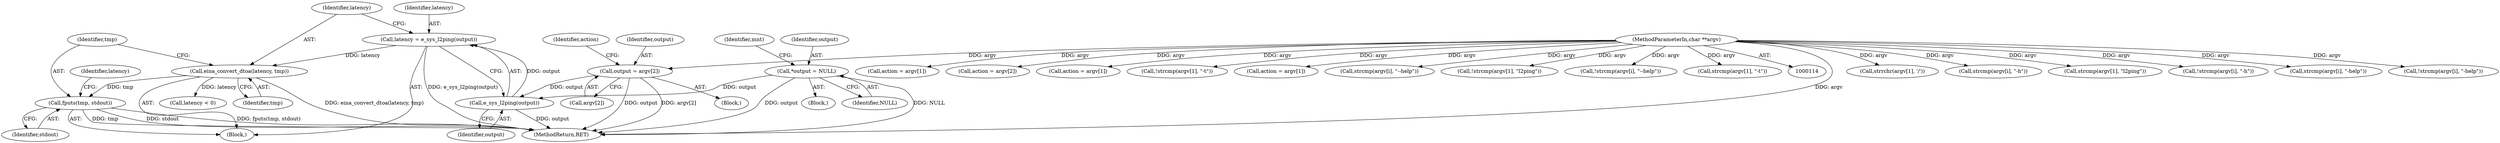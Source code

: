 digraph "0_enlightment_666df815cd86a50343859bce36c5cf968c5f38b0@API" {
"1000383" [label="(Call,fputs(tmp, stdout))"];
"1000380" [label="(Call,eina_convert_dtoa(latency, tmp))"];
"1000376" [label="(Call,latency = e_sys_l2ping(output))"];
"1000378" [label="(Call,e_sys_l2ping(output))"];
"1000216" [label="(Call,output = argv[2])"];
"1000116" [label="(MethodParameterIn,char **argv)"];
"1000130" [label="(Call,*output = NULL)"];
"1000384" [label="(Identifier,tmp)"];
"1000381" [label="(Identifier,latency)"];
"1000226" [label="(Call,strrchr(argv[1], '/'))"];
"1000154" [label="(Call,strcmp(argv[i], \"-h\"))"];
"1000373" [label="(Block,)"];
"1000117" [label="(Block,)"];
"1000205" [label="(Call,strcmp(argv[1], \"l2ping\"))"];
"1000153" [label="(Call,!strcmp(argv[i], \"-h\"))"];
"1000161" [label="(Call,strcmp(argv[i], \"-help\"))"];
"1000135" [label="(Identifier,mnt)"];
"1000216" [label="(Call,output = argv[2])"];
"1000160" [label="(Call,!strcmp(argv[i], \"-help\"))"];
"1000383" [label="(Call,fputs(tmp, stdout))"];
"1000377" [label="(Identifier,latency)"];
"1000131" [label="(Identifier,output)"];
"1000382" [label="(Identifier,tmp)"];
"1000378" [label="(Call,e_sys_l2ping(output))"];
"1000274" [label="(Call,action = argv[1])"];
"1000197" [label="(Call,action = argv[2])"];
"1000211" [label="(Call,action = argv[1])"];
"1000376" [label="(Call,latency = e_sys_l2ping(output))"];
"1000187" [label="(Call,!strcmp(argv[1], \"-t\"))"];
"1000263" [label="(Call,action = argv[1])"];
"1000730" [label="(MethodReturn,RET)"];
"1000132" [label="(Identifier,NULL)"];
"1000116" [label="(MethodParameterIn,char **argv)"];
"1000167" [label="(Call,strcmp(argv[i], \"--help\"))"];
"1000204" [label="(Call,!strcmp(argv[1], \"l2ping\"))"];
"1000285" [label="(Identifier,action)"];
"1000217" [label="(Identifier,output)"];
"1000388" [label="(Call,latency < 0)"];
"1000380" [label="(Call,eina_convert_dtoa(latency, tmp))"];
"1000130" [label="(Call,*output = NULL)"];
"1000389" [label="(Identifier,latency)"];
"1000166" [label="(Call,!strcmp(argv[i], \"--help\"))"];
"1000188" [label="(Call,strcmp(argv[1], \"-t\"))"];
"1000218" [label="(Call,argv[2])"];
"1000385" [label="(Identifier,stdout)"];
"1000379" [label="(Identifier,output)"];
"1000210" [label="(Block,)"];
"1000383" -> "1000373"  [label="AST: "];
"1000383" -> "1000385"  [label="CFG: "];
"1000384" -> "1000383"  [label="AST: "];
"1000385" -> "1000383"  [label="AST: "];
"1000389" -> "1000383"  [label="CFG: "];
"1000383" -> "1000730"  [label="DDG: fputs(tmp, stdout)"];
"1000383" -> "1000730"  [label="DDG: tmp"];
"1000383" -> "1000730"  [label="DDG: stdout"];
"1000380" -> "1000383"  [label="DDG: tmp"];
"1000380" -> "1000373"  [label="AST: "];
"1000380" -> "1000382"  [label="CFG: "];
"1000381" -> "1000380"  [label="AST: "];
"1000382" -> "1000380"  [label="AST: "];
"1000384" -> "1000380"  [label="CFG: "];
"1000380" -> "1000730"  [label="DDG: eina_convert_dtoa(latency, tmp)"];
"1000376" -> "1000380"  [label="DDG: latency"];
"1000380" -> "1000388"  [label="DDG: latency"];
"1000376" -> "1000373"  [label="AST: "];
"1000376" -> "1000378"  [label="CFG: "];
"1000377" -> "1000376"  [label="AST: "];
"1000378" -> "1000376"  [label="AST: "];
"1000381" -> "1000376"  [label="CFG: "];
"1000376" -> "1000730"  [label="DDG: e_sys_l2ping(output)"];
"1000378" -> "1000376"  [label="DDG: output"];
"1000378" -> "1000379"  [label="CFG: "];
"1000379" -> "1000378"  [label="AST: "];
"1000378" -> "1000730"  [label="DDG: output"];
"1000216" -> "1000378"  [label="DDG: output"];
"1000130" -> "1000378"  [label="DDG: output"];
"1000216" -> "1000210"  [label="AST: "];
"1000216" -> "1000218"  [label="CFG: "];
"1000217" -> "1000216"  [label="AST: "];
"1000218" -> "1000216"  [label="AST: "];
"1000285" -> "1000216"  [label="CFG: "];
"1000216" -> "1000730"  [label="DDG: output"];
"1000216" -> "1000730"  [label="DDG: argv[2]"];
"1000116" -> "1000216"  [label="DDG: argv"];
"1000116" -> "1000114"  [label="AST: "];
"1000116" -> "1000730"  [label="DDG: argv"];
"1000116" -> "1000153"  [label="DDG: argv"];
"1000116" -> "1000154"  [label="DDG: argv"];
"1000116" -> "1000160"  [label="DDG: argv"];
"1000116" -> "1000161"  [label="DDG: argv"];
"1000116" -> "1000166"  [label="DDG: argv"];
"1000116" -> "1000167"  [label="DDG: argv"];
"1000116" -> "1000187"  [label="DDG: argv"];
"1000116" -> "1000188"  [label="DDG: argv"];
"1000116" -> "1000197"  [label="DDG: argv"];
"1000116" -> "1000204"  [label="DDG: argv"];
"1000116" -> "1000205"  [label="DDG: argv"];
"1000116" -> "1000211"  [label="DDG: argv"];
"1000116" -> "1000226"  [label="DDG: argv"];
"1000116" -> "1000263"  [label="DDG: argv"];
"1000116" -> "1000274"  [label="DDG: argv"];
"1000130" -> "1000117"  [label="AST: "];
"1000130" -> "1000132"  [label="CFG: "];
"1000131" -> "1000130"  [label="AST: "];
"1000132" -> "1000130"  [label="AST: "];
"1000135" -> "1000130"  [label="CFG: "];
"1000130" -> "1000730"  [label="DDG: NULL"];
"1000130" -> "1000730"  [label="DDG: output"];
}

